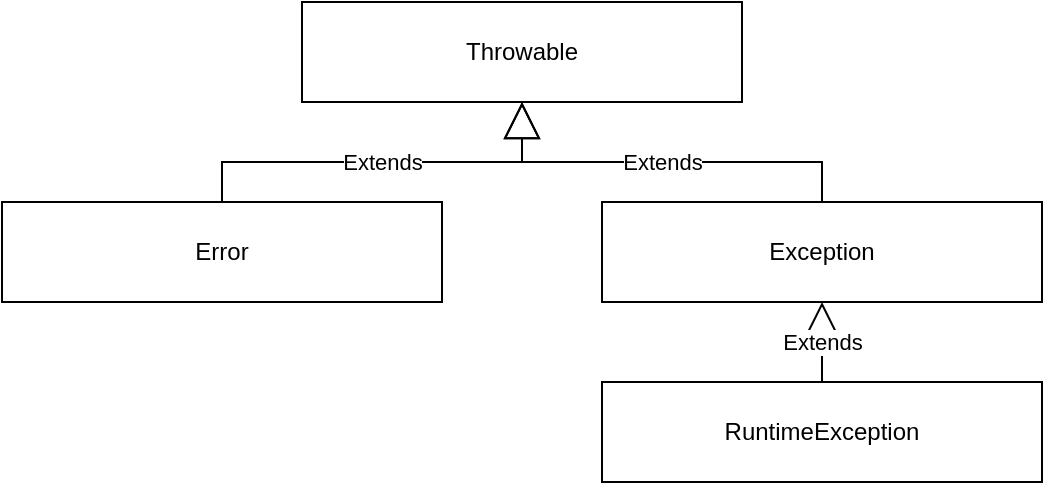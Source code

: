 <mxfile version="21.7.2" type="github">
  <diagram name="ページ1" id="dE1Zl4kCSqn2A6MVBedl">
    <mxGraphModel dx="574" dy="303" grid="1" gridSize="10" guides="1" tooltips="1" connect="1" arrows="1" fold="1" page="1" pageScale="1" pageWidth="827" pageHeight="1169" math="0" shadow="0">
      <root>
        <mxCell id="0" />
        <mxCell id="1" parent="0" />
        <mxCell id="DGn0Or9o8jNlxVEohx8X-1" value="Throwable" style="html=1;whiteSpace=wrap;" parent="1" vertex="1">
          <mxGeometry x="330" y="150" width="220" height="50" as="geometry" />
        </mxCell>
        <mxCell id="DGn0Or9o8jNlxVEohx8X-5" value="RuntimeException" style="html=1;whiteSpace=wrap;" parent="1" vertex="1">
          <mxGeometry x="480" y="340" width="220" height="50" as="geometry" />
        </mxCell>
        <mxCell id="DGn0Or9o8jNlxVEohx8X-6" value="Exception" style="html=1;whiteSpace=wrap;" parent="1" vertex="1">
          <mxGeometry x="480" y="250" width="220" height="50" as="geometry" />
        </mxCell>
        <mxCell id="DGn0Or9o8jNlxVEohx8X-7" value="Error" style="html=1;whiteSpace=wrap;" parent="1" vertex="1">
          <mxGeometry x="180" y="250" width="220" height="50" as="geometry" />
        </mxCell>
        <mxCell id="P8rsXCHMBAQgPk4Lis3c-1" value="Extends" style="endArrow=block;endSize=16;endFill=0;html=1;rounded=0;entryX=0.5;entryY=1;entryDx=0;entryDy=0;exitX=0.5;exitY=0;exitDx=0;exitDy=0;" edge="1" parent="1" source="DGn0Or9o8jNlxVEohx8X-7" target="DGn0Or9o8jNlxVEohx8X-1">
          <mxGeometry width="160" relative="1" as="geometry">
            <mxPoint x="350" y="330" as="sourcePoint" />
            <mxPoint x="510" y="330" as="targetPoint" />
            <Array as="points">
              <mxPoint x="290" y="230" />
              <mxPoint x="440" y="230" />
            </Array>
          </mxGeometry>
        </mxCell>
        <mxCell id="P8rsXCHMBAQgPk4Lis3c-2" value="Extends" style="endArrow=block;endSize=16;endFill=0;html=1;rounded=0;exitX=0.5;exitY=0;exitDx=0;exitDy=0;" edge="1" parent="1" source="DGn0Or9o8jNlxVEohx8X-6">
          <mxGeometry width="160" relative="1" as="geometry">
            <mxPoint x="300" y="260" as="sourcePoint" />
            <mxPoint x="440" y="200" as="targetPoint" />
            <Array as="points">
              <mxPoint x="590" y="230" />
              <mxPoint x="440" y="230" />
            </Array>
          </mxGeometry>
        </mxCell>
        <mxCell id="P8rsXCHMBAQgPk4Lis3c-4" value="Extends" style="endArrow=block;endSize=16;endFill=0;html=1;rounded=0;entryX=0.5;entryY=1;entryDx=0;entryDy=0;exitX=0.5;exitY=0;exitDx=0;exitDy=0;" edge="1" parent="1" source="DGn0Or9o8jNlxVEohx8X-5" target="DGn0Or9o8jNlxVEohx8X-6">
          <mxGeometry width="160" relative="1" as="geometry">
            <mxPoint x="470" y="330" as="sourcePoint" />
            <mxPoint x="630" y="330" as="targetPoint" />
          </mxGeometry>
        </mxCell>
      </root>
    </mxGraphModel>
  </diagram>
</mxfile>
